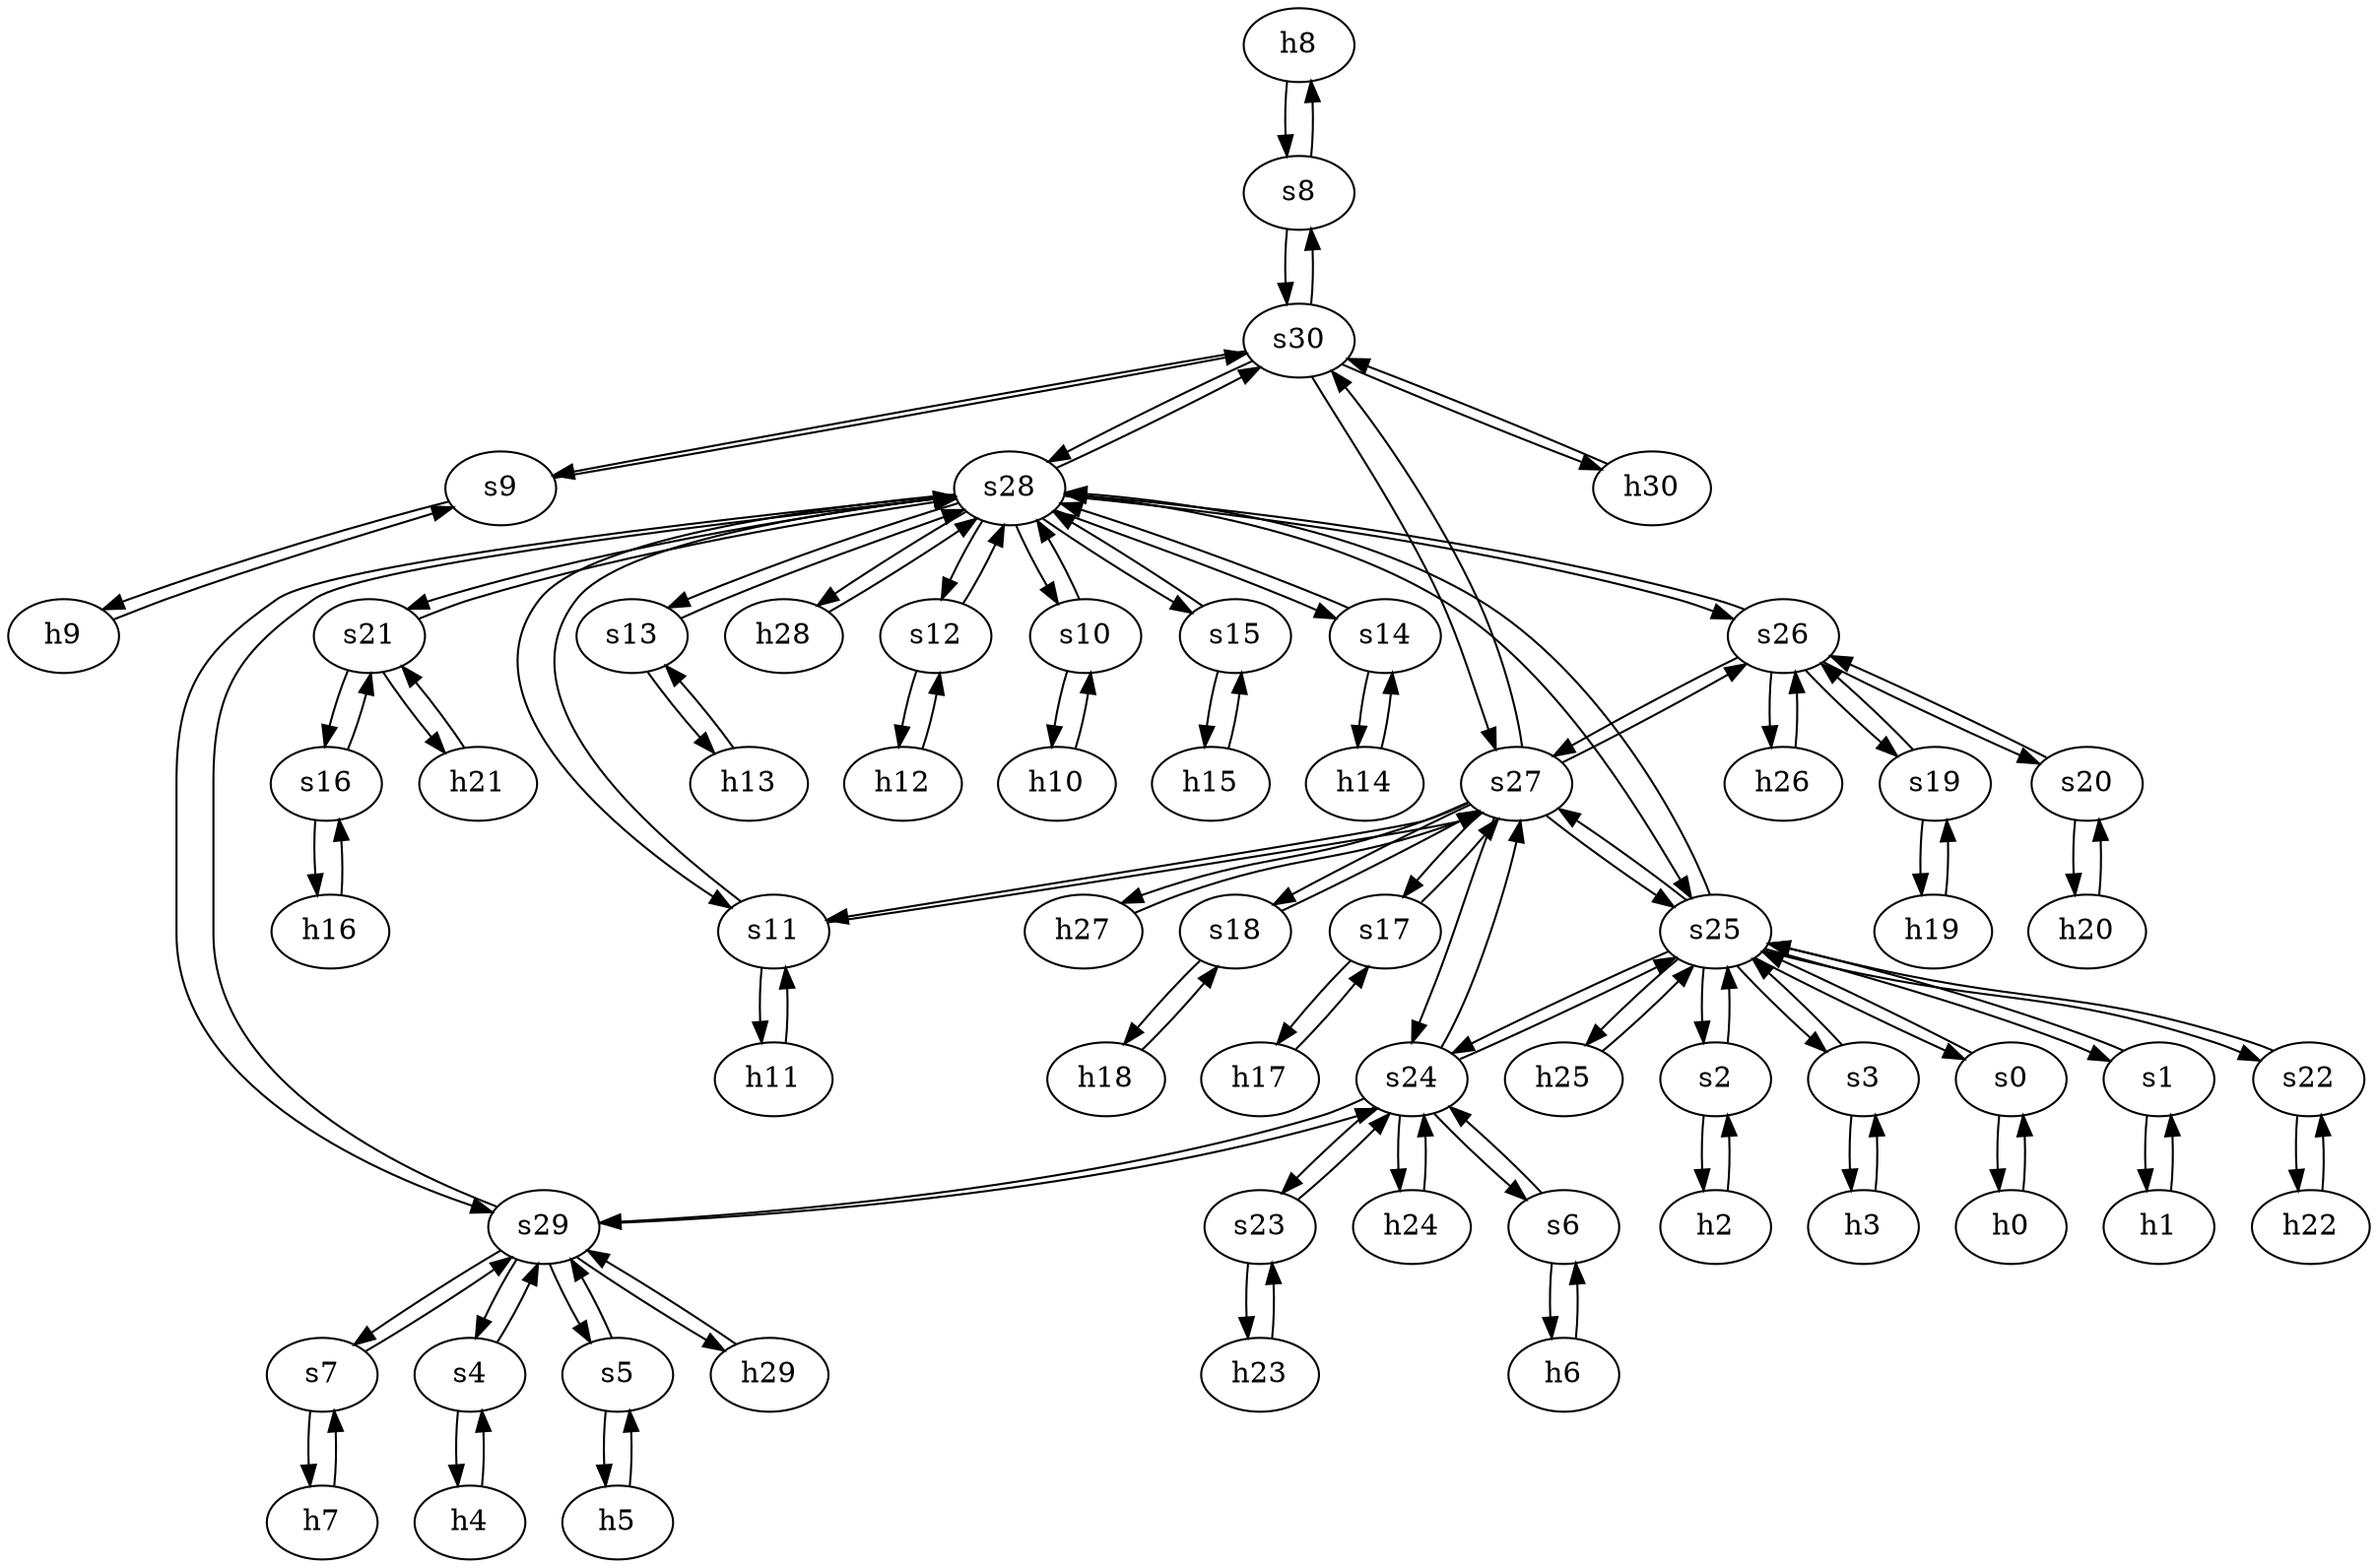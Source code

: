 strict digraph "IINET " {
	h8	 [ip="111.0.8.8",
		mac="00:00:00:00:8:8",
		type=host];
	s8	 [id=8,
		type=switch];
	h8 -> s8	 [capacity="1Gbps",
		cost=1,
		dst_port=1,
		src_port=1];
	h9	 [ip="111.0.9.9",
		mac="00:00:00:00:9:9",
		type=host];
	s9	 [id=9,
		type=switch];
	h9 -> s9	 [capacity="1Gbps",
		cost=1,
		dst_port=1,
		src_port=1];
	h26	 [ip="111.0.26.26",
		mac="00:00:00:00:26:26",
		type=host];
	s26	 [id=26,
		type=switch];
	h26 -> s26	 [capacity="1Gbps",
		cost=1,
		dst_port=1,
		src_port=1];
	h2	 [ip="111.0.2.2",
		mac="00:00:00:00:2:2",
		type=host];
	s2	 [id=2,
		type=switch];
	h2 -> s2	 [capacity="1Gbps",
		cost=1,
		dst_port=1,
		src_port=1];
	h3	 [ip="111.0.3.3",
		mac="00:00:00:00:3:3",
		type=host];
	s3	 [id=3,
		type=switch];
	h3 -> s3	 [capacity="1Gbps",
		cost=1,
		dst_port=1,
		src_port=1];
	h0	 [ip="111.0.0.0",
		mac="00:00:00:00:0:0",
		type=host];
	s0	 [id=0,
		type=switch];
	h0 -> s0	 [capacity="1Gbps",
		cost=1,
		dst_port=1,
		src_port=1];
	h1	 [ip="111.0.1.1",
		mac="00:00:00:00:1:1",
		type=host];
	s1	 [id=1,
		type=switch];
	h1 -> s1	 [capacity="1Gbps",
		cost=1,
		dst_port=1,
		src_port=1];
	h6	 [ip="111.0.6.6",
		mac="00:00:00:00:6:6",
		type=host];
	s6	 [id=6,
		type=switch];
	h6 -> s6	 [capacity="1Gbps",
		cost=1,
		dst_port=1,
		src_port=1];
	h7	 [ip="111.0.7.7",
		mac="00:00:00:00:7:7",
		type=host];
	s7	 [id=7,
		type=switch];
	h7 -> s7	 [capacity="1Gbps",
		cost=1,
		dst_port=1,
		src_port=1];
	h4	 [ip="111.0.4.4",
		mac="00:00:00:00:4:4",
		type=host];
	s4	 [id=4,
		type=switch];
	h4 -> s4	 [capacity="1Gbps",
		cost=1,
		dst_port=1,
		src_port=1];
	h5	 [ip="111.0.5.5",
		mac="00:00:00:00:5:5",
		type=host];
	s5	 [id=5,
		type=switch];
	h5 -> s5	 [capacity="1Gbps",
		cost=1,
		dst_port=1,
		src_port=1];
	h23	 [ip="111.0.23.23",
		mac="00:00:00:00:23:23",
		type=host];
	s23	 [id=23,
		type=switch];
	h23 -> s23	 [capacity="1Gbps",
		cost=1,
		dst_port=1,
		src_port=1];
	h22	 [ip="111.0.22.22",
		mac="00:00:00:00:22:22",
		type=host];
	s22	 [id=22,
		type=switch];
	h22 -> s22	 [capacity="1Gbps",
		cost=1,
		dst_port=1,
		src_port=1];
	h21	 [ip="111.0.21.21",
		mac="00:00:00:00:21:21",
		type=host];
	s21	 [id=21,
		type=switch];
	h21 -> s21	 [capacity="1Gbps",
		cost=1,
		dst_port=1,
		src_port=1];
	s9 -> h9	 [capacity="1Gbps",
		cost=1,
		dst_port=1,
		src_port=1];
	s30	 [id=30,
		type=switch];
	s9 -> s30	 [capacity="1Gbps",
		cost=1,
		dst_port=3,
		src_port=2];
	s8 -> s30	 [capacity="1Gbps",
		cost=1,
		dst_port=2,
		src_port=2];
	s8 -> h8	 [capacity="1Gbps",
		cost=1,
		dst_port=1,
		src_port=1];
	h29	 [ip="111.0.29.29",
		mac="00:00:00:00:29:29",
		type=host];
	s29	 [id=29,
		type=switch];
	h29 -> s29	 [capacity="1Gbps",
		cost=1,
		dst_port=1,
		src_port=1];
	h28	 [ip="111.0.28.28",
		mac="00:00:00:00:28:28",
		type=host];
	s28	 [id=28,
		type=switch];
	h28 -> s28	 [capacity="1Gbps",
		cost=1,
		dst_port=1,
		src_port=1];
	s3 -> h3	 [capacity="1Gbps",
		cost=1,
		dst_port=1,
		src_port=1];
	s25	 [id=25,
		type=switch];
	s3 -> s25	 [capacity="1Gbps",
		cost=1,
		dst_port=5,
		src_port=2];
	s2 -> h2	 [capacity="1Gbps",
		cost=1,
		dst_port=1,
		src_port=1];
	s2 -> s25	 [capacity="1Gbps",
		cost=1,
		dst_port=4,
		src_port=2];
	s1 -> h1	 [capacity="1Gbps",
		cost=1,
		dst_port=1,
		src_port=1];
	s1 -> s25	 [capacity="1Gbps",
		cost=1,
		dst_port=3,
		src_port=2];
	s0 -> h0	 [capacity="1Gbps",
		cost=1,
		dst_port=1,
		src_port=1];
	s0 -> s25	 [capacity="1Gbps",
		cost=1,
		dst_port=2,
		src_port=2];
	s7 -> s29	 [capacity="1Gbps",
		cost=1,
		dst_port=4,
		src_port=2];
	s7 -> h7	 [capacity="1Gbps",
		cost=1,
		dst_port=1,
		src_port=1];
	s6 -> h6	 [capacity="1Gbps",
		cost=1,
		dst_port=1,
		src_port=1];
	s24	 [id=24,
		type=switch];
	s6 -> s24	 [capacity="1Gbps",
		cost=1,
		dst_port=2,
		src_port=2];
	s5 -> s29	 [capacity="1Gbps",
		cost=1,
		dst_port=3,
		src_port=2];
	s5 -> h5	 [capacity="1Gbps",
		cost=1,
		dst_port=1,
		src_port=1];
	s4 -> s29	 [capacity="1Gbps",
		cost=1,
		dst_port=2,
		src_port=2];
	s4 -> h4	 [capacity="1Gbps",
		cost=1,
		dst_port=1,
		src_port=1];
	h20	 [ip="111.0.20.20",
		mac="00:00:00:00:20:20",
		type=host];
	s20	 [id=20,
		type=switch];
	h20 -> s20	 [capacity="1Gbps",
		cost=1,
		dst_port=1,
		src_port=1];
	s19	 [id=19,
		type=switch];
	s19 -> s26	 [capacity="1Gbps",
		cost=1,
		dst_port=2,
		src_port=2];
	h19	 [ip="111.0.19.19",
		mac="00:00:00:00:19:19",
		type=host];
	s19 -> h19	 [capacity="1Gbps",
		cost=1,
		dst_port=1,
		src_port=1];
	s18	 [id=18,
		type=switch];
	h18	 [ip="111.0.18.18",
		mac="00:00:00:00:18:18",
		type=host];
	s18 -> h18	 [capacity="1Gbps",
		cost=1,
		dst_port=1,
		src_port=1];
	s27	 [id=27,
		type=switch];
	s18 -> s27	 [capacity="1Gbps",
		cost=1,
		dst_port=4,
		src_port=2];
	s13	 [id=13,
		type=switch];
	s13 -> s28	 [capacity="1Gbps",
		cost=1,
		dst_port=5,
		src_port=2];
	h13	 [ip="111.0.13.13",
		mac="00:00:00:00:13:13",
		type=host];
	s13 -> h13	 [capacity="1Gbps",
		cost=1,
		dst_port=1,
		src_port=1];
	s12	 [id=12,
		type=switch];
	h12	 [ip="111.0.12.12",
		mac="00:00:00:00:12:12",
		type=host];
	s12 -> h12	 [capacity="1Gbps",
		cost=1,
		dst_port=1,
		src_port=1];
	s12 -> s28	 [capacity="1Gbps",
		cost=1,
		dst_port=4,
		src_port=2];
	s11	 [id=11,
		type=switch];
	s11 -> s28	 [capacity="1Gbps",
		cost=1,
		dst_port=3,
		src_port=3];
	s11 -> s27	 [capacity="1Gbps",
		cost=1,
		dst_port=2,
		src_port=2];
	h11	 [ip="111.0.11.11",
		mac="00:00:00:00:11:11",
		type=host];
	s11 -> h11	 [capacity="1Gbps",
		cost=1,
		dst_port=1,
		src_port=1];
	s10	 [id=10,
		type=switch];
	s10 -> s28	 [capacity="1Gbps",
		cost=1,
		dst_port=2,
		src_port=2];
	h10	 [ip="111.0.10.10",
		mac="00:00:00:00:10:10",
		type=host];
	s10 -> h10	 [capacity="1Gbps",
		cost=1,
		dst_port=1,
		src_port=1];
	s17	 [id=17,
		type=switch];
	h17	 [ip="111.0.17.17",
		mac="00:00:00:00:17:17",
		type=host];
	s17 -> h17	 [capacity="1Gbps",
		cost=1,
		dst_port=1,
		src_port=1];
	s17 -> s27	 [capacity="1Gbps",
		cost=1,
		dst_port=3,
		src_port=2];
	s16	 [id=16,
		type=switch];
	h16	 [ip="111.0.16.16",
		mac="00:00:00:00:16:16",
		type=host];
	s16 -> h16	 [capacity="1Gbps",
		cost=1,
		dst_port=1,
		src_port=1];
	s16 -> s21	 [capacity="1Gbps",
		cost=1,
		dst_port=2,
		src_port=2];
	s15	 [id=15,
		type=switch];
	s15 -> s28	 [capacity="1Gbps",
		cost=1,
		dst_port=7,
		src_port=2];
	h15	 [ip="111.0.15.15",
		mac="00:00:00:00:15:15",
		type=host];
	s15 -> h15	 [capacity="1Gbps",
		cost=1,
		dst_port=1,
		src_port=1];
	s14	 [id=14,
		type=switch];
	h14	 [ip="111.0.14.14",
		mac="00:00:00:00:14:14",
		type=host];
	s14 -> h14	 [capacity="1Gbps",
		cost=1,
		dst_port=1,
		src_port=1];
	s14 -> s28	 [capacity="1Gbps",
		cost=1,
		dst_port=6,
		src_port=2];
	h30	 [ip="111.0.30.30",
		mac="00:00:00:00:30:30",
		type=host];
	h30 -> s30	 [capacity="1Gbps",
		cost=1,
		dst_port=1,
		src_port=1];
	h25	 [ip="111.0.25.25",
		mac="00:00:00:00:25:25",
		type=host];
	h25 -> s25	 [capacity="1Gbps",
		cost=1,
		dst_port=1,
		src_port=1];
	h18 -> s18	 [capacity="1Gbps",
		cost=1,
		dst_port=1,
		src_port=1];
	h19 -> s19	 [capacity="1Gbps",
		cost=1,
		dst_port=1,
		src_port=1];
	s30 -> s9	 [capacity="1Gbps",
		cost=1,
		dst_port=2,
		src_port=3];
	s30 -> s8	 [capacity="1Gbps",
		cost=1,
		dst_port=2,
		src_port=2];
	s30 -> s28	 [capacity="1Gbps",
		cost=1,
		dst_port=12,
		src_port=5];
	s30 -> h30	 [capacity="1Gbps",
		cost=1,
		dst_port=1,
		src_port=1];
	s30 -> s27	 [capacity="1Gbps",
		cost=1,
		dst_port=8,
		src_port=4];
	s25 -> s0	 [capacity="1Gbps",
		cost=1,
		dst_port=2,
		src_port=2];
	s25 -> s1	 [capacity="1Gbps",
		cost=1,
		dst_port=2,
		src_port=3];
	s25 -> s28	 [capacity="1Gbps",
		cost=1,
		dst_port=9,
		src_port=9];
	s25 -> s2	 [capacity="1Gbps",
		cost=1,
		dst_port=2,
		src_port=4];
	s25 -> s3	 [capacity="1Gbps",
		cost=1,
		dst_port=2,
		src_port=5];
	s25 -> s27	 [capacity="1Gbps",
		cost=1,
		dst_port=6,
		src_port=8];
	s25 -> s22	 [capacity="1Gbps",
		cost=1,
		dst_port=2,
		src_port=6];
	s25 -> s24	 [capacity="1Gbps",
		cost=1,
		dst_port=4,
		src_port=7];
	s25 -> h25	 [capacity="1Gbps",
		cost=1,
		dst_port=1,
		src_port=1];
	h10 -> s10	 [capacity="1Gbps",
		cost=1,
		dst_port=1,
		src_port=1];
	h11 -> s11	 [capacity="1Gbps",
		cost=1,
		dst_port=1,
		src_port=1];
	h12 -> s12	 [capacity="1Gbps",
		cost=1,
		dst_port=1,
		src_port=1];
	h13 -> s13	 [capacity="1Gbps",
		cost=1,
		dst_port=1,
		src_port=1];
	h14 -> s14	 [capacity="1Gbps",
		cost=1,
		dst_port=1,
		src_port=1];
	h15 -> s15	 [capacity="1Gbps",
		cost=1,
		dst_port=1,
		src_port=1];
	h16 -> s16	 [capacity="1Gbps",
		cost=1,
		dst_port=1,
		src_port=1];
	h17 -> s17	 [capacity="1Gbps",
		cost=1,
		dst_port=1,
		src_port=1];
	s22 -> s25	 [capacity="1Gbps",
		cost=1,
		dst_port=6,
		src_port=2];
	s22 -> h22	 [capacity="1Gbps",
		cost=1,
		dst_port=1,
		src_port=1];
	s23 -> h23	 [capacity="1Gbps",
		cost=1,
		dst_port=1,
		src_port=1];
	s23 -> s24	 [capacity="1Gbps",
		cost=1,
		dst_port=3,
		src_port=2];
	s20 -> s26	 [capacity="1Gbps",
		cost=1,
		dst_port=3,
		src_port=2];
	s20 -> h20	 [capacity="1Gbps",
		cost=1,
		dst_port=1,
		src_port=1];
	s21 -> h21	 [capacity="1Gbps",
		cost=1,
		dst_port=1,
		src_port=1];
	s21 -> s28	 [capacity="1Gbps",
		cost=1,
		dst_port=8,
		src_port=3];
	s21 -> s16	 [capacity="1Gbps",
		cost=1,
		dst_port=2,
		src_port=2];
	s26 -> h26	 [capacity="1Gbps",
		cost=1,
		dst_port=1,
		src_port=1];
	s26 -> s19	 [capacity="1Gbps",
		cost=1,
		dst_port=2,
		src_port=2];
	s26 -> s28	 [capacity="1Gbps",
		cost=1,
		dst_port=10,
		src_port=5];
	s26 -> s20	 [capacity="1Gbps",
		cost=1,
		dst_port=2,
		src_port=3];
	s26 -> s27	 [capacity="1Gbps",
		cost=1,
		dst_port=7,
		src_port=4];
	h27	 [ip="111.0.27.27",
		mac="00:00:00:00:27:27",
		type=host];
	s27 -> h27	 [capacity="1Gbps",
		cost=1,
		dst_port=1,
		src_port=1];
	s27 -> s17	 [capacity="1Gbps",
		cost=1,
		dst_port=2,
		src_port=3];
	s27 -> s30	 [capacity="1Gbps",
		cost=1,
		dst_port=4,
		src_port=8];
	s27 -> s26	 [capacity="1Gbps",
		cost=1,
		dst_port=4,
		src_port=7];
	s27 -> s11	 [capacity="1Gbps",
		cost=1,
		dst_port=2,
		src_port=2];
	s27 -> s25	 [capacity="1Gbps",
		cost=1,
		dst_port=8,
		src_port=6];
	s27 -> s24	 [capacity="1Gbps",
		cost=1,
		dst_port=5,
		src_port=5];
	s27 -> s18	 [capacity="1Gbps",
		cost=1,
		dst_port=2,
		src_port=4];
	s24 -> s6	 [capacity="1Gbps",
		cost=1,
		dst_port=2,
		src_port=2];
	h24	 [ip="111.0.24.24",
		mac="00:00:00:00:24:24",
		type=host];
	s24 -> h24	 [capacity="1Gbps",
		cost=1,
		dst_port=1,
		src_port=1];
	s24 -> s29	 [capacity="1Gbps",
		cost=1,
		dst_port=5,
		src_port=6];
	s24 -> s23	 [capacity="1Gbps",
		cost=1,
		dst_port=2,
		src_port=3];
	s24 -> s25	 [capacity="1Gbps",
		cost=1,
		dst_port=7,
		src_port=4];
	s24 -> s27	 [capacity="1Gbps",
		cost=1,
		dst_port=5,
		src_port=5];
	h24 -> s24	 [capacity="1Gbps",
		cost=1,
		dst_port=1,
		src_port=1];
	s28 -> s30	 [capacity="1Gbps",
		cost=1,
		dst_port=5,
		src_port=12];
	s28 -> s13	 [capacity="1Gbps",
		cost=1,
		dst_port=2,
		src_port=5];
	s28 -> s15	 [capacity="1Gbps",
		cost=1,
		dst_port=2,
		src_port=7];
	s28 -> s29	 [capacity="1Gbps",
		cost=1,
		dst_port=6,
		src_port=11];
	s28 -> s12	 [capacity="1Gbps",
		cost=1,
		dst_port=2,
		src_port=4];
	s28 -> s14	 [capacity="1Gbps",
		cost=1,
		dst_port=2,
		src_port=6];
	s28 -> h28	 [capacity="1Gbps",
		cost=1,
		dst_port=1,
		src_port=1];
	s28 -> s26	 [capacity="1Gbps",
		cost=1,
		dst_port=5,
		src_port=10];
	s28 -> s11	 [capacity="1Gbps",
		cost=1,
		dst_port=3,
		src_port=3];
	s28 -> s21	 [capacity="1Gbps",
		cost=1,
		dst_port=3,
		src_port=8];
	s28 -> s25	 [capacity="1Gbps",
		cost=1,
		dst_port=9,
		src_port=9];
	s28 -> s10	 [capacity="1Gbps",
		cost=1,
		dst_port=2,
		src_port=2];
	s29 -> s7	 [capacity="1Gbps",
		cost=1,
		dst_port=2,
		src_port=4];
	s29 -> h29	 [capacity="1Gbps",
		cost=1,
		dst_port=1,
		src_port=1];
	s29 -> s28	 [capacity="1Gbps",
		cost=1,
		dst_port=11,
		src_port=6];
	s29 -> s4	 [capacity="1Gbps",
		cost=1,
		dst_port=2,
		src_port=2];
	s29 -> s24	 [capacity="1Gbps",
		cost=1,
		dst_port=6,
		src_port=5];
	s29 -> s5	 [capacity="1Gbps",
		cost=1,
		dst_port=2,
		src_port=3];
	h27 -> s27	 [capacity="1Gbps",
		cost=1,
		dst_port=1,
		src_port=1];
}
